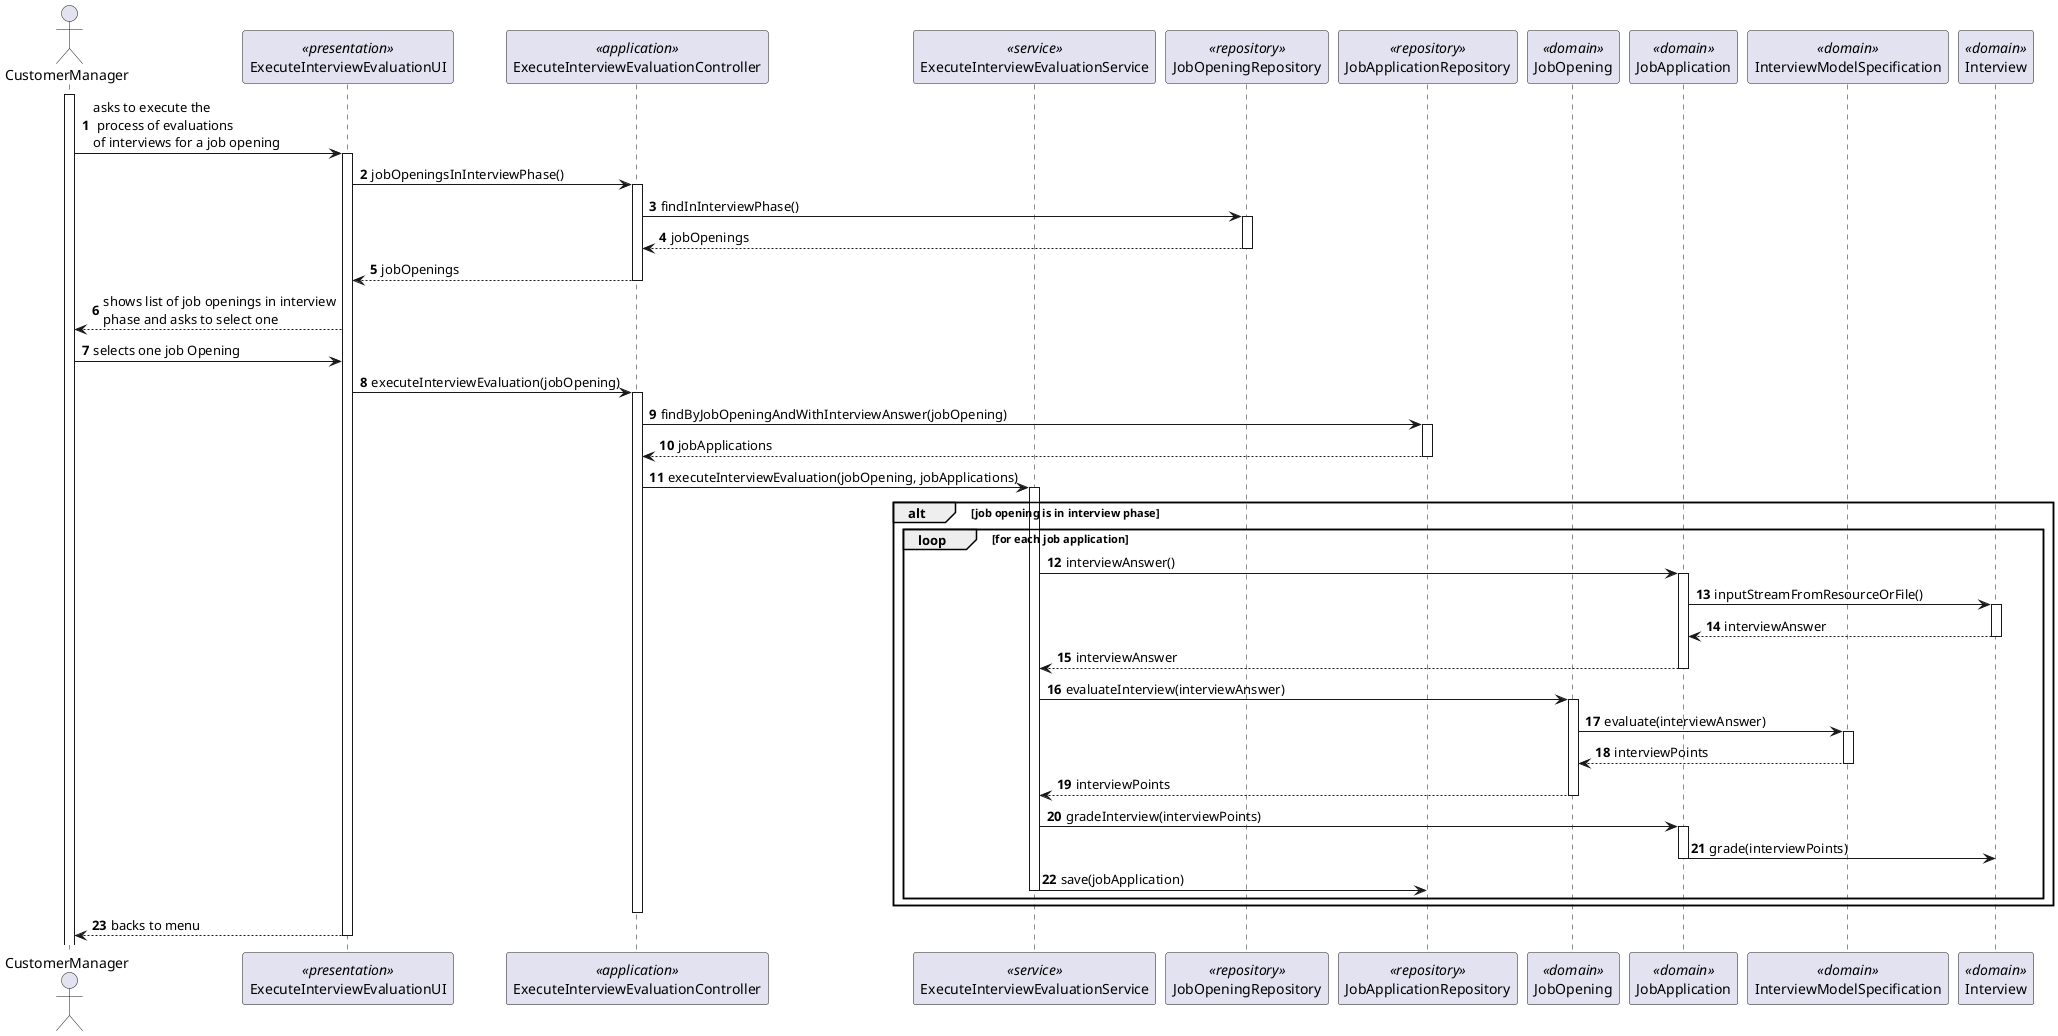 @startuml
'https://plantuml.com/sequence-diagram

autonumber

actor CustomerManager
participant ExecuteInterviewEvaluationUI <<presentation>>
participant ExecuteInterviewEvaluationController <<application>>
participant ExecuteInterviewEvaluationService <<service>>
participant JobOpeningRepository <<repository>>
participant JobApplicationRepository <<repository>>
participant JobOpening <<domain>>
participant JobApplication <<domain>>
participant InterviewModelSpecification <<domain>>
participant Interview <<domain>>


activate CustomerManager
CustomerManager -> ExecuteInterviewEvaluationUI : asks to execute the\n process of evaluations\nof interviews for a job opening
activate ExecuteInterviewEvaluationUI
ExecuteInterviewEvaluationUI -> ExecuteInterviewEvaluationController : jobOpeningsInInterviewPhase()
activate ExecuteInterviewEvaluationController
ExecuteInterviewEvaluationController -> JobOpeningRepository : findInInterviewPhase()
activate JobOpeningRepository
JobOpeningRepository --> ExecuteInterviewEvaluationController : jobOpenings
deactivate JobOpeningRepository
ExecuteInterviewEvaluationController --> ExecuteInterviewEvaluationUI : jobOpenings
deactivate ExecuteInterviewEvaluationController
ExecuteInterviewEvaluationUI --> CustomerManager : shows list of job openings in interview\nphase and asks to select one
CustomerManager -> ExecuteInterviewEvaluationUI : selects one job Opening
ExecuteInterviewEvaluationUI -> ExecuteInterviewEvaluationController : executeInterviewEvaluation(jobOpening)
activate ExecuteInterviewEvaluationController
ExecuteInterviewEvaluationController -> JobApplicationRepository : findByJobOpeningAndWithInterviewAnswer(jobOpening)
activate JobApplicationRepository
JobApplicationRepository --> ExecuteInterviewEvaluationController : jobApplications
deactivate JobApplicationRepository
ExecuteInterviewEvaluationController -> ExecuteInterviewEvaluationService : executeInterviewEvaluation(jobOpening, jobApplications)
activate ExecuteInterviewEvaluationService
alt job opening is in interview phase
loop for each job application
ExecuteInterviewEvaluationService -> JobApplication : interviewAnswer()
activate JobApplication
JobApplication -> Interview : inputStreamFromResourceOrFile()
activate Interview
Interview --> JobApplication : interviewAnswer
deactivate Interview
JobApplication --> ExecuteInterviewEvaluationService : interviewAnswer
deactivate JobApplication
ExecuteInterviewEvaluationService -> JobOpening : evaluateInterview(interviewAnswer)
activate JobOpening
JobOpening -> InterviewModelSpecification : evaluate(interviewAnswer)
activate InterviewModelSpecification
InterviewModelSpecification --> JobOpening : interviewPoints
deactivate InterviewModelSpecification
JobOpening --> ExecuteInterviewEvaluationService : interviewPoints
deactivate JobOpening
ExecuteInterviewEvaluationService -> JobApplication : gradeInterview(interviewPoints)
activate JobApplication
JobApplication -> Interview : grade(interviewPoints)
deactivate JobApplication
ExecuteInterviewEvaluationService -> JobApplicationRepository : save(jobApplication)
deactivate ExecuteInterviewEvaluationService
end loop
end alt
deactivate ExecuteInterviewEvaluationController
ExecuteInterviewEvaluationUI --> CustomerManager : backs to menu
deactivate ExecuteInterviewEvaluationUI

@enduml